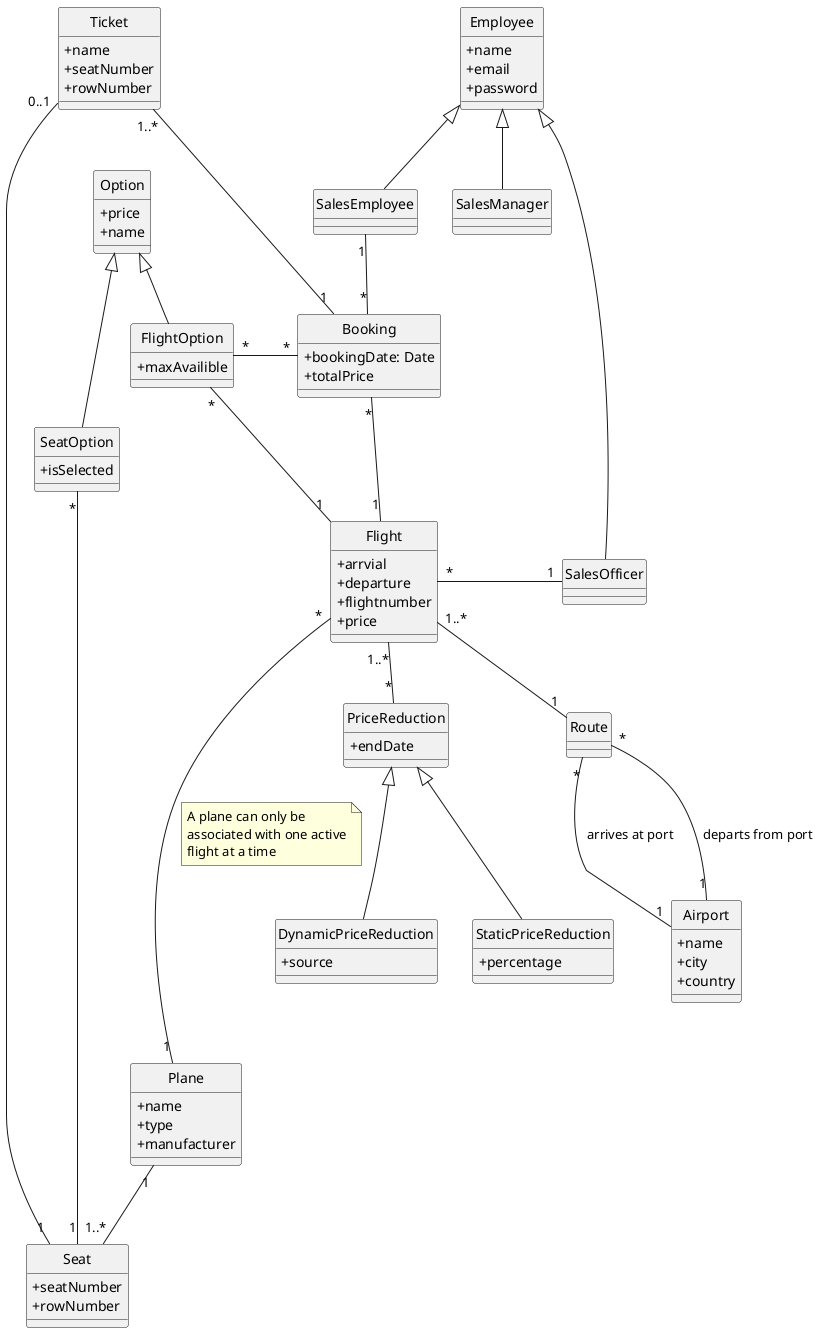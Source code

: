 @startuml test
skinparam classAttributeIconSize 0
skinparam componentStyle uml2
'left to right direction
hide circle

class Flight {
    +arrvial
    +departure
    +flightnumber
    +price
}


class PriceReduction {
    +endDate
}

class StaticPriceReduction extends PriceReduction {
    +percentage
}

class DynamicPriceReduction extends PriceReduction {
    +source
}

class Route {
}

class Airport {
    +name
    +city
    +country
}

class Booking {
    +bookingDate: Date
    +totalPrice
}

class Ticket {
    +name
    +seatNumber
    +rowNumber
}

class Plane {
    +name
    +type
    +manufacturer
}

class Seat {
    +seatNumber
    +rowNumber
}

class Option {
    +price
    +name
}

class SeatOption extends Option {
    +isSelected
}

class FlightOption extends Option {
    +maxAvailible
}

class Employee {
    +name
    +email
    +password
}

class SalesEmployee extends Employee {

}

class SalesOfficer extends Employee {

}

class SalesManager extends Employee {

}

Booking "*" -- "1" Flight
SalesOfficer "1" -left- "*" Flight: \t\t\t
SalesEmployee "1" -- "*" Booking
Ticket "1..*" --- "1" Booking
Flight "1..*" -- "1" Route
Route "*" -- "1" Airport: arrives at port
Route "*" -- "1" Airport: departs from port
Flight "1..*" -- "*" PriceReduction
SeatOption "*" - "1" Seat
Plane "1" -- "1..*" Seat: \t
Flight "*" ---- "1" Plane
note on link
A plane can only be
associated with one active
flight at a time
end note
Ticket "0..1" -- "1" Seat
FlightOption "*" - "1" Flight
FlightOption "*" - "*" Booking: \t

@enduml